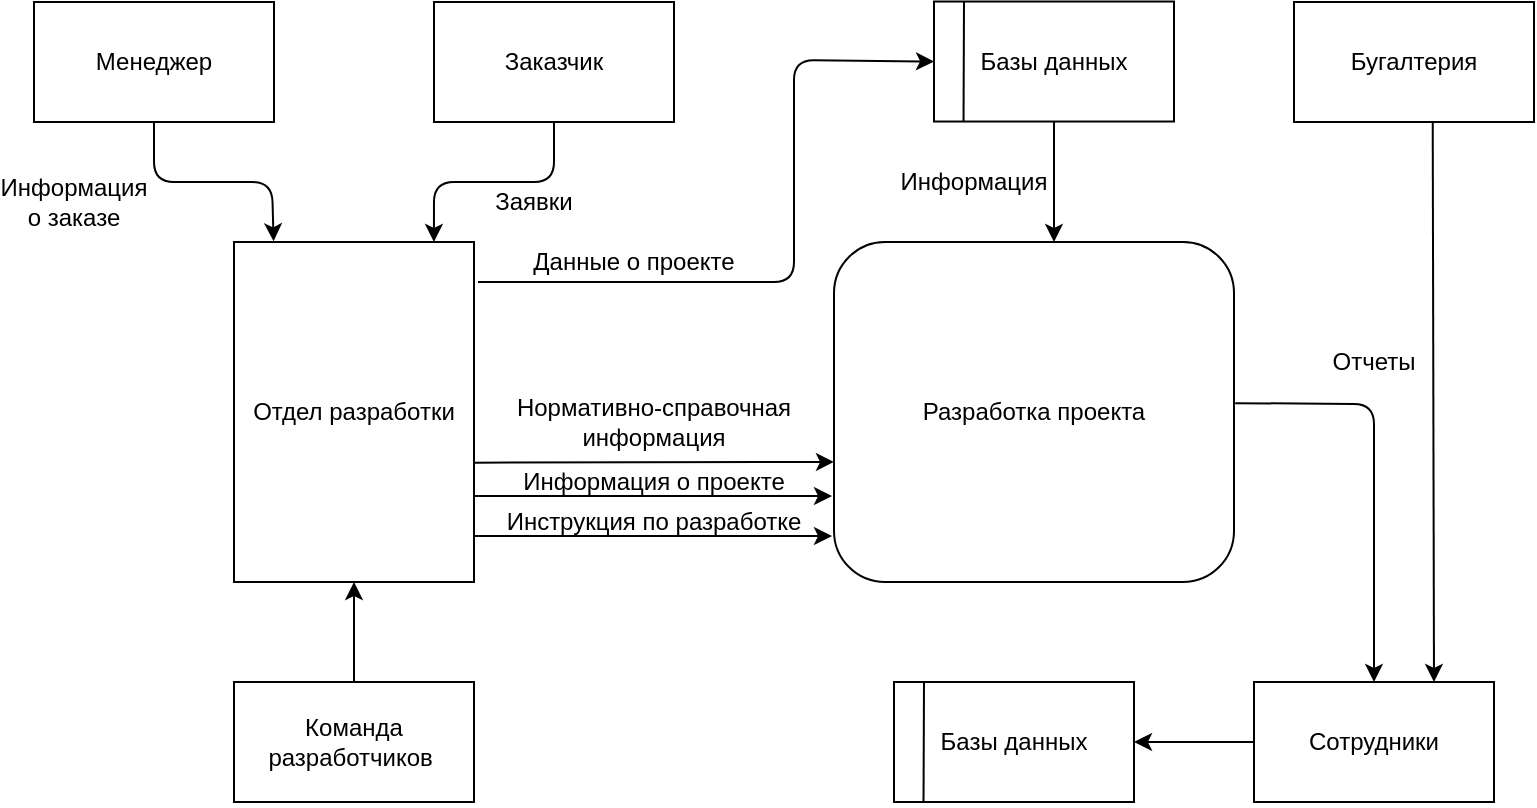 <mxfile version="14.4.9" type="github" pages="7">
  <diagram id="S5i9Xn7OJWJjP4EMvWHB" name="1">
    <mxGraphModel dx="924" dy="1973" grid="1" gridSize="10" guides="1" tooltips="1" connect="1" arrows="1" fold="1" page="1" pageScale="1" pageWidth="827" pageHeight="1169" math="0" shadow="0">
      <root>
        <mxCell id="cwJKVjPpFcPUDpkVmCZE-0" />
        <mxCell id="cwJKVjPpFcPUDpkVmCZE-1" parent="cwJKVjPpFcPUDpkVmCZE-0" />
        <mxCell id="cwJKVjPpFcPUDpkVmCZE-2" value="Менеджер" style="rounded=0;whiteSpace=wrap;html=1;" parent="cwJKVjPpFcPUDpkVmCZE-1" vertex="1">
          <mxGeometry x="40" y="-1120" width="120" height="60" as="geometry" />
        </mxCell>
        <mxCell id="cwJKVjPpFcPUDpkVmCZE-3" value="Заказчик" style="rounded=0;whiteSpace=wrap;html=1;" parent="cwJKVjPpFcPUDpkVmCZE-1" vertex="1">
          <mxGeometry x="240" y="-1120" width="120" height="60" as="geometry" />
        </mxCell>
        <mxCell id="cwJKVjPpFcPUDpkVmCZE-4" value="Отдел разработки" style="rounded=0;whiteSpace=wrap;html=1;" parent="cwJKVjPpFcPUDpkVmCZE-1" vertex="1">
          <mxGeometry x="140" y="-1000" width="120" height="170" as="geometry" />
        </mxCell>
        <mxCell id="cwJKVjPpFcPUDpkVmCZE-5" value="" style="endArrow=classic;html=1;exitX=0.5;exitY=1;exitDx=0;exitDy=0;entryX=0.165;entryY=-0.002;entryDx=0;entryDy=0;entryPerimeter=0;" parent="cwJKVjPpFcPUDpkVmCZE-1" source="cwJKVjPpFcPUDpkVmCZE-2" target="cwJKVjPpFcPUDpkVmCZE-4" edge="1">
          <mxGeometry width="50" height="50" relative="1" as="geometry">
            <mxPoint x="110" y="-1000" as="sourcePoint" />
            <mxPoint x="159" y="-1000" as="targetPoint" />
            <Array as="points">
              <mxPoint x="100" y="-1030" />
              <mxPoint x="159" y="-1030" />
            </Array>
          </mxGeometry>
        </mxCell>
        <mxCell id="cwJKVjPpFcPUDpkVmCZE-6" value="" style="endArrow=classic;html=1;exitX=0.5;exitY=1;exitDx=0;exitDy=0;entryX=0.833;entryY=0;entryDx=0;entryDy=0;entryPerimeter=0;" parent="cwJKVjPpFcPUDpkVmCZE-1" source="cwJKVjPpFcPUDpkVmCZE-3" target="cwJKVjPpFcPUDpkVmCZE-4" edge="1">
          <mxGeometry width="50" height="50" relative="1" as="geometry">
            <mxPoint x="275" y="-990" as="sourcePoint" />
            <mxPoint x="240" y="-1030" as="targetPoint" />
            <Array as="points">
              <mxPoint x="300" y="-1030" />
              <mxPoint x="240" y="-1030" />
            </Array>
          </mxGeometry>
        </mxCell>
        <mxCell id="cwJKVjPpFcPUDpkVmCZE-7" value="&lt;span&gt;Команда разработчиков&amp;nbsp;&lt;/span&gt;" style="rounded=0;whiteSpace=wrap;html=1;" parent="cwJKVjPpFcPUDpkVmCZE-1" vertex="1">
          <mxGeometry x="140" y="-780" width="120" height="60" as="geometry" />
        </mxCell>
        <mxCell id="cwJKVjPpFcPUDpkVmCZE-8" value="" style="endArrow=classic;html=1;exitX=0.5;exitY=0;exitDx=0;exitDy=0;entryX=0.5;entryY=1;entryDx=0;entryDy=0;" parent="cwJKVjPpFcPUDpkVmCZE-1" source="cwJKVjPpFcPUDpkVmCZE-7" target="cwJKVjPpFcPUDpkVmCZE-4" edge="1">
          <mxGeometry width="50" height="50" relative="1" as="geometry">
            <mxPoint x="130" y="-820" as="sourcePoint" />
            <mxPoint x="180" y="-870" as="targetPoint" />
          </mxGeometry>
        </mxCell>
        <mxCell id="cwJKVjPpFcPUDpkVmCZE-12" value="Разработка проекта" style="rounded=1;whiteSpace=wrap;html=1;" parent="cwJKVjPpFcPUDpkVmCZE-1" vertex="1">
          <mxGeometry x="440" y="-1000" width="200" height="170" as="geometry" />
        </mxCell>
        <mxCell id="cwJKVjPpFcPUDpkVmCZE-13" value="Базы данных" style="rounded=0;whiteSpace=wrap;html=1;" parent="cwJKVjPpFcPUDpkVmCZE-1" vertex="1">
          <mxGeometry x="490" y="-1120.24" width="120" height="60" as="geometry" />
        </mxCell>
        <mxCell id="cwJKVjPpFcPUDpkVmCZE-14" value="" style="endArrow=none;html=1;entryX=0.123;entryY=1.004;entryDx=0;entryDy=0;entryPerimeter=0;" parent="cwJKVjPpFcPUDpkVmCZE-1" target="cwJKVjPpFcPUDpkVmCZE-13" edge="1">
          <mxGeometry width="50" height="50" relative="1" as="geometry">
            <mxPoint x="505.0" y="-1120.24" as="sourcePoint" />
            <mxPoint x="505" y="-1068.24" as="targetPoint" />
          </mxGeometry>
        </mxCell>
        <mxCell id="cwJKVjPpFcPUDpkVmCZE-15" value="" style="endArrow=classic;html=1;entryX=0;entryY=0.5;entryDx=0;entryDy=0;" parent="cwJKVjPpFcPUDpkVmCZE-1" target="cwJKVjPpFcPUDpkVmCZE-13" edge="1">
          <mxGeometry width="50" height="50" relative="1" as="geometry">
            <mxPoint x="262" y="-980" as="sourcePoint" />
            <mxPoint x="450" y="-1100" as="targetPoint" />
            <Array as="points">
              <mxPoint x="420" y="-980" />
              <mxPoint x="420" y="-1091" />
            </Array>
          </mxGeometry>
        </mxCell>
        <mxCell id="cwJKVjPpFcPUDpkVmCZE-16" value="Заявки" style="text;html=1;strokeColor=none;fillColor=none;align=center;verticalAlign=middle;whiteSpace=wrap;rounded=0;" parent="cwJKVjPpFcPUDpkVmCZE-1" vertex="1">
          <mxGeometry x="270" y="-1030" width="40" height="20" as="geometry" />
        </mxCell>
        <mxCell id="cwJKVjPpFcPUDpkVmCZE-17" value="Информация о заказе" style="text;html=1;strokeColor=none;fillColor=none;align=center;verticalAlign=middle;whiteSpace=wrap;rounded=0;" parent="cwJKVjPpFcPUDpkVmCZE-1" vertex="1">
          <mxGeometry x="40" y="-1030" width="40" height="20" as="geometry" />
        </mxCell>
        <mxCell id="cwJKVjPpFcPUDpkVmCZE-18" value="" style="endArrow=classic;html=1;" parent="cwJKVjPpFcPUDpkVmCZE-1" edge="1">
          <mxGeometry width="50" height="50" relative="1" as="geometry">
            <mxPoint x="260" y="-853" as="sourcePoint" />
            <mxPoint x="439" y="-853" as="targetPoint" />
          </mxGeometry>
        </mxCell>
        <mxCell id="cwJKVjPpFcPUDpkVmCZE-19" value="Инструкция по разработке" style="text;html=1;strokeColor=none;fillColor=none;align=center;verticalAlign=middle;whiteSpace=wrap;rounded=0;" parent="cwJKVjPpFcPUDpkVmCZE-1" vertex="1">
          <mxGeometry x="270" y="-870" width="160" height="20" as="geometry" />
        </mxCell>
        <mxCell id="cwJKVjPpFcPUDpkVmCZE-20" value="" style="endArrow=classic;html=1;" parent="cwJKVjPpFcPUDpkVmCZE-1" edge="1">
          <mxGeometry width="50" height="50" relative="1" as="geometry">
            <mxPoint x="260" y="-873" as="sourcePoint" />
            <mxPoint x="439" y="-873" as="targetPoint" />
          </mxGeometry>
        </mxCell>
        <mxCell id="cwJKVjPpFcPUDpkVmCZE-21" value="Информация о проекте" style="text;html=1;strokeColor=none;fillColor=none;align=center;verticalAlign=middle;whiteSpace=wrap;rounded=0;" parent="cwJKVjPpFcPUDpkVmCZE-1" vertex="1">
          <mxGeometry x="270" y="-890" width="160" height="20" as="geometry" />
        </mxCell>
        <mxCell id="cwJKVjPpFcPUDpkVmCZE-22" value="Данные о проекте" style="text;html=1;strokeColor=none;fillColor=none;align=center;verticalAlign=middle;whiteSpace=wrap;rounded=0;" parent="cwJKVjPpFcPUDpkVmCZE-1" vertex="1">
          <mxGeometry x="280" y="-1000" width="120" height="20" as="geometry" />
        </mxCell>
        <mxCell id="cwJKVjPpFcPUDpkVmCZE-23" value="" style="endArrow=classic;html=1;entryX=0;entryY=0.647;entryDx=0;entryDy=0;entryPerimeter=0;exitX=1;exitY=0.649;exitDx=0;exitDy=0;exitPerimeter=0;" parent="cwJKVjPpFcPUDpkVmCZE-1" source="cwJKVjPpFcPUDpkVmCZE-4" target="cwJKVjPpFcPUDpkVmCZE-12" edge="1">
          <mxGeometry width="50" height="50" relative="1" as="geometry">
            <mxPoint x="262" y="-890" as="sourcePoint" />
            <mxPoint x="390" y="-940" as="targetPoint" />
          </mxGeometry>
        </mxCell>
        <mxCell id="cwJKVjPpFcPUDpkVmCZE-24" value="Нормативно-справочная информация" style="text;html=1;strokeColor=none;fillColor=none;align=center;verticalAlign=middle;whiteSpace=wrap;rounded=0;" parent="cwJKVjPpFcPUDpkVmCZE-1" vertex="1">
          <mxGeometry x="245" y="-920" width="210" height="20" as="geometry" />
        </mxCell>
        <mxCell id="cwJKVjPpFcPUDpkVmCZE-25" value="" style="endArrow=classic;html=1;entryX=0.55;entryY=0;entryDx=0;entryDy=0;entryPerimeter=0;" parent="cwJKVjPpFcPUDpkVmCZE-1" target="cwJKVjPpFcPUDpkVmCZE-12" edge="1">
          <mxGeometry width="50" height="50" relative="1" as="geometry">
            <mxPoint x="550" y="-1060" as="sourcePoint" />
            <mxPoint x="490" y="-970" as="targetPoint" />
          </mxGeometry>
        </mxCell>
        <mxCell id="cwJKVjPpFcPUDpkVmCZE-26" value="Информация" style="text;html=1;strokeColor=none;fillColor=none;align=center;verticalAlign=middle;whiteSpace=wrap;rounded=0;" parent="cwJKVjPpFcPUDpkVmCZE-1" vertex="1">
          <mxGeometry x="490" y="-1040" width="40" height="20" as="geometry" />
        </mxCell>
        <mxCell id="cwJKVjPpFcPUDpkVmCZE-27" value="Бугалтерия" style="rounded=0;whiteSpace=wrap;html=1;" parent="cwJKVjPpFcPUDpkVmCZE-1" vertex="1">
          <mxGeometry x="670" y="-1120" width="120" height="60" as="geometry" />
        </mxCell>
        <mxCell id="cwJKVjPpFcPUDpkVmCZE-28" value="&lt;span&gt;Сотрудники&lt;/span&gt;" style="rounded=0;whiteSpace=wrap;html=1;" parent="cwJKVjPpFcPUDpkVmCZE-1" vertex="1">
          <mxGeometry x="650" y="-780" width="120" height="60" as="geometry" />
        </mxCell>
        <mxCell id="cwJKVjPpFcPUDpkVmCZE-29" value="" style="endArrow=classic;html=1;exitX=0.578;exitY=0.997;exitDx=0;exitDy=0;exitPerimeter=0;entryX=0.75;entryY=0;entryDx=0;entryDy=0;" parent="cwJKVjPpFcPUDpkVmCZE-1" source="cwJKVjPpFcPUDpkVmCZE-27" target="cwJKVjPpFcPUDpkVmCZE-28" edge="1">
          <mxGeometry width="50" height="50" relative="1" as="geometry">
            <mxPoint x="640" y="-870" as="sourcePoint" />
            <mxPoint x="746" y="-790" as="targetPoint" />
          </mxGeometry>
        </mxCell>
        <mxCell id="cwJKVjPpFcPUDpkVmCZE-31" value="" style="endArrow=classic;html=1;exitX=1.003;exitY=0.474;exitDx=0;exitDy=0;exitPerimeter=0;entryX=0.5;entryY=0;entryDx=0;entryDy=0;" parent="cwJKVjPpFcPUDpkVmCZE-1" source="cwJKVjPpFcPUDpkVmCZE-12" target="cwJKVjPpFcPUDpkVmCZE-28" edge="1">
          <mxGeometry width="50" height="50" relative="1" as="geometry">
            <mxPoint x="640" y="-880" as="sourcePoint" />
            <mxPoint x="710" y="-850" as="targetPoint" />
            <Array as="points">
              <mxPoint x="710" y="-919" />
            </Array>
          </mxGeometry>
        </mxCell>
        <mxCell id="cwJKVjPpFcPUDpkVmCZE-32" value="Отчеты" style="text;html=1;strokeColor=none;fillColor=none;align=center;verticalAlign=middle;whiteSpace=wrap;rounded=0;" parent="cwJKVjPpFcPUDpkVmCZE-1" vertex="1">
          <mxGeometry x="690" y="-950" width="40" height="20" as="geometry" />
        </mxCell>
        <mxCell id="cwJKVjPpFcPUDpkVmCZE-33" value="Базы данных" style="rounded=0;whiteSpace=wrap;html=1;" parent="cwJKVjPpFcPUDpkVmCZE-1" vertex="1">
          <mxGeometry x="470" y="-780" width="120" height="60" as="geometry" />
        </mxCell>
        <mxCell id="cwJKVjPpFcPUDpkVmCZE-34" value="" style="endArrow=none;html=1;entryX=0.123;entryY=1.004;entryDx=0;entryDy=0;entryPerimeter=0;" parent="cwJKVjPpFcPUDpkVmCZE-1" target="cwJKVjPpFcPUDpkVmCZE-33" edge="1">
          <mxGeometry width="50" height="50" relative="1" as="geometry">
            <mxPoint x="485" y="-780.24" as="sourcePoint" />
            <mxPoint x="485" y="-728.24" as="targetPoint" />
          </mxGeometry>
        </mxCell>
        <mxCell id="cwJKVjPpFcPUDpkVmCZE-39" value="" style="endArrow=classic;html=1;exitX=0;exitY=0.5;exitDx=0;exitDy=0;entryX=1;entryY=0.5;entryDx=0;entryDy=0;" parent="cwJKVjPpFcPUDpkVmCZE-1" source="cwJKVjPpFcPUDpkVmCZE-28" target="cwJKVjPpFcPUDpkVmCZE-33" edge="1">
          <mxGeometry width="50" height="50" relative="1" as="geometry">
            <mxPoint x="610" y="-760" as="sourcePoint" />
            <mxPoint x="660" y="-810" as="targetPoint" />
          </mxGeometry>
        </mxCell>
      </root>
    </mxGraphModel>
  </diagram>
  <diagram id="sUSTahQ1i5JKdmEarfFG" name="2">
    <mxGraphModel dx="924" dy="1973" grid="1" gridSize="10" guides="1" tooltips="1" connect="1" arrows="1" fold="1" page="1" pageScale="1" pageWidth="827" pageHeight="1169" math="0" shadow="0">
      <root>
        <mxCell id="BJkWCkRtGBjjStXqTlUe-0" />
        <mxCell id="BJkWCkRtGBjjStXqTlUe-1" parent="BJkWCkRtGBjjStXqTlUe-0" />
        <mxCell id="xGVJO1blkGbUfJeDOZjq-0" value="Отдел разработки" style="rounded=0;whiteSpace=wrap;html=1;" parent="BJkWCkRtGBjjStXqTlUe-1" vertex="1">
          <mxGeometry x="120" y="-1160" width="120" height="170" as="geometry" />
        </mxCell>
        <mxCell id="xGVJO1blkGbUfJeDOZjq-1" value="Прием заказов" style="rounded=1;whiteSpace=wrap;html=1;" parent="BJkWCkRtGBjjStXqTlUe-1" vertex="1">
          <mxGeometry x="120" y="-890" width="120" height="60" as="geometry" />
        </mxCell>
        <mxCell id="xGVJO1blkGbUfJeDOZjq-2" value="" style="endArrow=classic;html=1;entryX=0.167;entryY=0;entryDx=0;entryDy=0;entryPerimeter=0;" parent="BJkWCkRtGBjjStXqTlUe-1" target="xGVJO1blkGbUfJeDOZjq-1" edge="1">
          <mxGeometry width="50" height="50" relative="1" as="geometry">
            <mxPoint x="140" y="-990" as="sourcePoint" />
            <mxPoint x="140" y="-920" as="targetPoint" />
            <Array as="points">
              <mxPoint x="140" y="-960" />
              <mxPoint x="110" y="-960" />
              <mxPoint x="110" y="-920" />
              <mxPoint x="140" y="-920" />
            </Array>
          </mxGeometry>
        </mxCell>
        <mxCell id="xGVJO1blkGbUfJeDOZjq-3" value="" style="endArrow=classic;html=1;entryX=0.833;entryY=0;entryDx=0;entryDy=0;entryPerimeter=0;" parent="BJkWCkRtGBjjStXqTlUe-1" target="xGVJO1blkGbUfJeDOZjq-1" edge="1">
          <mxGeometry width="50" height="50" relative="1" as="geometry">
            <mxPoint x="220" y="-990" as="sourcePoint" />
            <mxPoint x="220" y="-920" as="targetPoint" />
            <Array as="points">
              <mxPoint x="220" y="-960" />
              <mxPoint x="250" y="-960" />
              <mxPoint x="250" y="-920" />
              <mxPoint x="220" y="-920" />
            </Array>
          </mxGeometry>
        </mxCell>
        <mxCell id="VBN7Zju0qDrD4e08_cNu-0" value="Базы данных" style="rounded=0;whiteSpace=wrap;html=1;" parent="BJkWCkRtGBjjStXqTlUe-1" vertex="1">
          <mxGeometry x="120" y="-799.76" width="120" height="60" as="geometry" />
        </mxCell>
        <mxCell id="VBN7Zju0qDrD4e08_cNu-1" value="" style="endArrow=none;html=1;entryX=0.123;entryY=1.004;entryDx=0;entryDy=0;entryPerimeter=0;" parent="BJkWCkRtGBjjStXqTlUe-1" target="VBN7Zju0qDrD4e08_cNu-0" edge="1">
          <mxGeometry width="50" height="50" relative="1" as="geometry">
            <mxPoint x="135" y="-800.0" as="sourcePoint" />
            <mxPoint x="135" y="-748" as="targetPoint" />
          </mxGeometry>
        </mxCell>
        <mxCell id="VBN7Zju0qDrD4e08_cNu-2" value="" style="endArrow=classic;startArrow=classic;html=1;entryX=0.5;entryY=1;entryDx=0;entryDy=0;" parent="BJkWCkRtGBjjStXqTlUe-1" target="xGVJO1blkGbUfJeDOZjq-1" edge="1">
          <mxGeometry width="50" height="50" relative="1" as="geometry">
            <mxPoint x="180" y="-800" as="sourcePoint" />
            <mxPoint x="320" y="-910" as="targetPoint" />
          </mxGeometry>
        </mxCell>
        <mxCell id="VBN7Zju0qDrD4e08_cNu-3" value="&lt;span&gt;Разработка проекта&lt;/span&gt;" style="rounded=1;whiteSpace=wrap;html=1;" parent="BJkWCkRtGBjjStXqTlUe-1" vertex="1">
          <mxGeometry x="354" y="-890" width="120" height="60" as="geometry" />
        </mxCell>
        <mxCell id="zoTlkiF9vnqw5AXpoApz-0" value="" style="endArrow=classic;html=1;exitX=1;exitY=0.5;exitDx=0;exitDy=0;entryX=0;entryY=0.5;entryDx=0;entryDy=0;" parent="BJkWCkRtGBjjStXqTlUe-1" source="xGVJO1blkGbUfJeDOZjq-1" target="VBN7Zju0qDrD4e08_cNu-3" edge="1">
          <mxGeometry width="50" height="50" relative="1" as="geometry">
            <mxPoint x="200" y="-910" as="sourcePoint" />
            <mxPoint x="250" y="-960" as="targetPoint" />
          </mxGeometry>
        </mxCell>
      </root>
    </mxGraphModel>
  </diagram>
  <diagram id="B7eU9VRHEvGK0ZL6JE7L" name="3">
    <mxGraphModel dx="924" dy="804" grid="1" gridSize="10" guides="1" tooltips="1" connect="1" arrows="1" fold="1" page="1" pageScale="1" pageWidth="2336" pageHeight="1654" math="0" shadow="0">
      <root>
        <mxCell id="0" />
        <mxCell id="1" parent="0" />
        <mxCell id="aS04dQb5KhRGp1Opm32N-1" value="&lt;font face=&quot;Times New Roman&quot; style=&quot;font-size: 14px&quot;&gt;Заявки на заказ&lt;/font&gt;" style="rounded=0;whiteSpace=wrap;html=1;" parent="1" vertex="1">
          <mxGeometry x="90" y="260" width="120" height="60" as="geometry" />
        </mxCell>
        <mxCell id="aS04dQb5KhRGp1Opm32N-2" value="Внесение клиентов в базу" style="rounded=1;whiteSpace=wrap;html=1;" parent="1" vertex="1">
          <mxGeometry x="330" y="320" width="150" height="60" as="geometry" />
        </mxCell>
        <mxCell id="aS04dQb5KhRGp1Opm32N-4" value="Список клиентов" style="rounded=0;whiteSpace=wrap;html=1;" parent="1" vertex="1">
          <mxGeometry x="280" y="160" width="220" height="30" as="geometry" />
        </mxCell>
        <mxCell id="aS04dQb5KhRGp1Opm32N-5" value="" style="endArrow=none;html=1;exitX=0.046;exitY=0.975;exitDx=0;exitDy=0;exitPerimeter=0;" parent="1" source="aS04dQb5KhRGp1Opm32N-4" edge="1">
          <mxGeometry width="50" height="50" relative="1" as="geometry">
            <mxPoint x="290" y="180" as="sourcePoint" />
            <mxPoint x="290" y="160" as="targetPoint" />
          </mxGeometry>
        </mxCell>
        <mxCell id="aS04dQb5KhRGp1Opm32N-6" value="" style="endArrow=classic;html=1;exitX=0.5;exitY=1;exitDx=0;exitDy=0;" parent="1" source="aS04dQb5KhRGp1Opm32N-1" target="aS04dQb5KhRGp1Opm32N-2" edge="1">
          <mxGeometry width="50" height="50" relative="1" as="geometry">
            <mxPoint x="150" y="390" as="sourcePoint" />
            <mxPoint x="150" y="350" as="targetPoint" />
            <Array as="points">
              <mxPoint x="150" y="350" />
            </Array>
          </mxGeometry>
        </mxCell>
        <mxCell id="aS04dQb5KhRGp1Opm32N-7" value="" style="endArrow=classic;html=1;entryX=0.5;entryY=1;entryDx=0;entryDy=0;exitX=0.396;exitY=-0.005;exitDx=0;exitDy=0;exitPerimeter=0;" parent="1" source="aS04dQb5KhRGp1Opm32N-2" target="aS04dQb5KhRGp1Opm32N-4" edge="1">
          <mxGeometry width="50" height="50" relative="1" as="geometry">
            <mxPoint x="380" y="320" as="sourcePoint" />
            <mxPoint x="430" y="270" as="targetPoint" />
          </mxGeometry>
        </mxCell>
        <mxCell id="aS04dQb5KhRGp1Opm32N-8" value="" style="endArrow=classic;html=1;entryX=0.464;entryY=0.005;entryDx=0;entryDy=0;entryPerimeter=0;exitX=0.545;exitY=1.005;exitDx=0;exitDy=0;exitPerimeter=0;" parent="1" source="aS04dQb5KhRGp1Opm32N-4" target="aS04dQb5KhRGp1Opm32N-2" edge="1">
          <mxGeometry width="50" height="50" relative="1" as="geometry">
            <mxPoint x="405" y="210" as="sourcePoint" />
            <mxPoint x="490" y="240" as="targetPoint" />
          </mxGeometry>
        </mxCell>
        <mxCell id="aS04dQb5KhRGp1Opm32N-9" value="Внесение заказов" style="rounded=1;whiteSpace=wrap;html=1;" parent="1" vertex="1">
          <mxGeometry x="560" y="430" width="150" height="60" as="geometry" />
        </mxCell>
        <mxCell id="aS04dQb5KhRGp1Opm32N-10" value="" style="endArrow=classic;html=1;entryX=0;entryY=0.5;entryDx=0;entryDy=0;" parent="1" target="aS04dQb5KhRGp1Opm32N-9" edge="1">
          <mxGeometry width="50" height="50" relative="1" as="geometry">
            <mxPoint x="150" y="340" as="sourcePoint" />
            <mxPoint x="530" y="460" as="targetPoint" />
            <Array as="points">
              <mxPoint x="150" y="460" />
            </Array>
          </mxGeometry>
        </mxCell>
        <mxCell id="aS04dQb5KhRGp1Opm32N-11" value="Список продуктов" style="rounded=0;whiteSpace=wrap;html=1;" parent="1" vertex="1">
          <mxGeometry x="640" y="160" width="220" height="30" as="geometry" />
        </mxCell>
        <mxCell id="aS04dQb5KhRGp1Opm32N-12" value="" style="endArrow=none;html=1;exitX=0.046;exitY=0.996;exitDx=0;exitDy=0;exitPerimeter=0;entryX=0.045;entryY=0;entryDx=0;entryDy=0;entryPerimeter=0;" parent="1" source="aS04dQb5KhRGp1Opm32N-11" target="aS04dQb5KhRGp1Opm32N-11" edge="1">
          <mxGeometry width="50" height="50" relative="1" as="geometry">
            <mxPoint x="750" y="180" as="sourcePoint" />
            <mxPoint x="650" y="170" as="targetPoint" />
            <Array as="points">
              <mxPoint x="650" y="189" />
            </Array>
          </mxGeometry>
        </mxCell>
        <mxCell id="aS04dQb5KhRGp1Opm32N-13" value="" style="endArrow=classic;html=1;exitX=0.636;exitY=1.004;exitDx=0;exitDy=0;exitPerimeter=0;entryX=0.403;entryY=0;entryDx=0;entryDy=0;entryPerimeter=0;" parent="1" source="aS04dQb5KhRGp1Opm32N-4" target="aS04dQb5KhRGp1Opm32N-9" edge="1">
          <mxGeometry width="50" height="50" relative="1" as="geometry">
            <mxPoint x="590" y="320" as="sourcePoint" />
            <mxPoint x="630" y="240" as="targetPoint" />
            <Array as="points">
              <mxPoint x="421" y="240" />
              <mxPoint x="620" y="240" />
            </Array>
          </mxGeometry>
        </mxCell>
        <mxCell id="aS04dQb5KhRGp1Opm32N-14" value="" style="endArrow=classic;html=1;exitX=0.5;exitY=1;exitDx=0;exitDy=0;entryX=0.529;entryY=-0.009;entryDx=0;entryDy=0;entryPerimeter=0;" parent="1" source="aS04dQb5KhRGp1Opm32N-11" target="aS04dQb5KhRGp1Opm32N-9" edge="1">
          <mxGeometry width="50" height="50" relative="1" as="geometry">
            <mxPoint x="710" y="310" as="sourcePoint" />
            <mxPoint x="640" y="240" as="targetPoint" />
            <Array as="points">
              <mxPoint x="750" y="240" />
              <mxPoint x="639" y="240" />
            </Array>
          </mxGeometry>
        </mxCell>
        <mxCell id="aS04dQb5KhRGp1Opm32N-15" value="Список заказов" style="rounded=0;whiteSpace=wrap;html=1;" parent="1" vertex="1">
          <mxGeometry x="940" y="160" width="220" height="30" as="geometry" />
        </mxCell>
        <mxCell id="aS04dQb5KhRGp1Opm32N-16" value="" style="endArrow=none;html=1;exitX=0.046;exitY=0.996;exitDx=0;exitDy=0;exitPerimeter=0;entryX=0.045;entryY=0;entryDx=0;entryDy=0;entryPerimeter=0;" parent="1" source="aS04dQb5KhRGp1Opm32N-15" target="aS04dQb5KhRGp1Opm32N-15" edge="1">
          <mxGeometry width="50" height="50" relative="1" as="geometry">
            <mxPoint x="1050" y="180" as="sourcePoint" />
            <mxPoint x="950" y="170" as="targetPoint" />
            <Array as="points">
              <mxPoint x="950" y="189" />
            </Array>
          </mxGeometry>
        </mxCell>
        <mxCell id="aS04dQb5KhRGp1Opm32N-17" value="" style="endArrow=classic;html=1;entryX=0.273;entryY=1;entryDx=0;entryDy=0;entryPerimeter=0;" parent="1" target="aS04dQb5KhRGp1Opm32N-15" edge="1">
          <mxGeometry width="50" height="50" relative="1" as="geometry">
            <mxPoint x="710" y="450" as="sourcePoint" />
            <mxPoint x="1000" y="450" as="targetPoint" />
            <Array as="points">
              <mxPoint x="1000" y="450" />
            </Array>
          </mxGeometry>
        </mxCell>
        <mxCell id="aS04dQb5KhRGp1Opm32N-19" value="" style="endArrow=classic;html=1;exitX=0.816;exitY=1.003;exitDx=0;exitDy=0;exitPerimeter=0;entryX=1;entryY=0.667;entryDx=0;entryDy=0;entryPerimeter=0;" parent="1" source="aS04dQb5KhRGp1Opm32N-15" target="aS04dQb5KhRGp1Opm32N-9" edge="1">
          <mxGeometry width="50" height="50" relative="1" as="geometry">
            <mxPoint x="930" y="270" as="sourcePoint" />
            <mxPoint x="1121" y="470" as="targetPoint" />
            <Array as="points">
              <mxPoint x="1120" y="470" />
            </Array>
          </mxGeometry>
        </mxCell>
      </root>
    </mxGraphModel>
  </diagram>
  <diagram id="Z6w1363CArE7e5UZiP9N" name="4">
    <mxGraphModel dx="924" dy="804" grid="1" gridSize="10" guides="1" tooltips="1" connect="1" arrows="1" fold="1" page="1" pageScale="1" pageWidth="2336" pageHeight="1654" math="0" shadow="0">
      <root>
        <mxCell id="Z26agsQGSLVa3gF9ltQH-0" />
        <mxCell id="Z26agsQGSLVa3gF9ltQH-1" parent="Z26agsQGSLVa3gF9ltQH-0" />
        <mxCell id="LSzCp1aqYpJce3stDREA-0" value="&lt;font face=&quot;Times New Roman&quot; style=&quot;font-size: 14px&quot;&gt;Заказчик&lt;/font&gt;" style="rounded=0;whiteSpace=wrap;html=1;" parent="Z26agsQGSLVa3gF9ltQH-1" vertex="1">
          <mxGeometry x="120" y="80" width="120" height="60" as="geometry" />
        </mxCell>
        <mxCell id="LSzCp1aqYpJce3stDREA-1" value="Контролировать заказ" style="rounded=1;whiteSpace=wrap;html=1;" parent="Z26agsQGSLVa3gF9ltQH-1" vertex="1">
          <mxGeometry x="110" y="210" width="140" height="60" as="geometry" />
        </mxCell>
        <mxCell id="LSzCp1aqYpJce3stDREA-2" value="Аннулированные заказы" style="shape=process;whiteSpace=wrap;html=1;backgroundOutline=1;" parent="Z26agsQGSLVa3gF9ltQH-1" vertex="1">
          <mxGeometry x="290" y="170" width="190" height="20" as="geometry" />
        </mxCell>
        <mxCell id="LSzCp1aqYpJce3stDREA-3" value="Номенклатура" style="shape=process;whiteSpace=wrap;html=1;backgroundOutline=1;" parent="Z26agsQGSLVa3gF9ltQH-1" vertex="1">
          <mxGeometry x="118.75" y="330" width="122.5" height="20" as="geometry" />
        </mxCell>
        <mxCell id="KQ8URGsep6MFHaYwnbGe-0" value="Очередь заказов" style="shape=process;whiteSpace=wrap;html=1;backgroundOutline=1;" parent="Z26agsQGSLVa3gF9ltQH-1" vertex="1">
          <mxGeometry x="320" y="230" width="150" height="20" as="geometry" />
        </mxCell>
        <mxCell id="KQ8URGsep6MFHaYwnbGe-1" value="Документировать заказ" style="rounded=1;whiteSpace=wrap;html=1;" parent="Z26agsQGSLVa3gF9ltQH-1" vertex="1">
          <mxGeometry x="490" y="260" width="140" height="60" as="geometry" />
        </mxCell>
        <mxCell id="KQ8URGsep6MFHaYwnbGe-3" value="" style="endArrow=classic;html=1;entryX=0.354;entryY=0;entryDx=0;entryDy=0;entryPerimeter=0;exitX=0.333;exitY=1.005;exitDx=0;exitDy=0;exitPerimeter=0;" parent="Z26agsQGSLVa3gF9ltQH-1" source="LSzCp1aqYpJce3stDREA-0" target="LSzCp1aqYpJce3stDREA-1" edge="1">
          <mxGeometry width="50" height="50" relative="1" as="geometry">
            <mxPoint x="150" y="180" as="sourcePoint" />
            <mxPoint x="200" y="130" as="targetPoint" />
          </mxGeometry>
        </mxCell>
        <mxCell id="KQ8URGsep6MFHaYwnbGe-4" value="" style="endArrow=classic;html=1;exitX=0.642;exitY=-0.003;exitDx=0;exitDy=0;exitPerimeter=0;entryX=0.666;entryY=1;entryDx=0;entryDy=0;entryPerimeter=0;" parent="Z26agsQGSLVa3gF9ltQH-1" source="LSzCp1aqYpJce3stDREA-1" target="LSzCp1aqYpJce3stDREA-0" edge="1">
          <mxGeometry width="50" height="50" relative="1" as="geometry">
            <mxPoint x="170" y="190" as="sourcePoint" />
            <mxPoint x="220" y="140" as="targetPoint" />
          </mxGeometry>
        </mxCell>
        <mxCell id="KQ8URGsep6MFHaYwnbGe-5" value="" style="endArrow=classic;html=1;" parent="Z26agsQGSLVa3gF9ltQH-1" edge="1">
          <mxGeometry width="50" height="50" relative="1" as="geometry">
            <mxPoint x="180" y="330" as="sourcePoint" />
            <mxPoint x="180" y="270" as="targetPoint" />
          </mxGeometry>
        </mxCell>
        <mxCell id="KQ8URGsep6MFHaYwnbGe-7" value="" style="endArrow=classic;html=1;entryX=0;entryY=0.5;entryDx=0;entryDy=0;" parent="Z26agsQGSLVa3gF9ltQH-1" target="LSzCp1aqYpJce3stDREA-2" edge="1">
          <mxGeometry width="50" height="50" relative="1" as="geometry">
            <mxPoint x="200" y="180" as="sourcePoint" />
            <mxPoint x="270" y="180" as="targetPoint" />
          </mxGeometry>
        </mxCell>
        <mxCell id="KQ8URGsep6MFHaYwnbGe-9" value="" style="endArrow=classic;html=1;exitX=1;exitY=0.5;exitDx=0;exitDy=0;entryX=0;entryY=0.5;entryDx=0;entryDy=0;" parent="Z26agsQGSLVa3gF9ltQH-1" source="LSzCp1aqYpJce3stDREA-1" target="KQ8URGsep6MFHaYwnbGe-0" edge="1">
          <mxGeometry width="50" height="50" relative="1" as="geometry">
            <mxPoint x="380" y="280" as="sourcePoint" />
            <mxPoint x="430" y="230" as="targetPoint" />
          </mxGeometry>
        </mxCell>
        <mxCell id="KQ8URGsep6MFHaYwnbGe-11" value="" style="endArrow=classic;html=1;entryX=0;entryY=0.5;entryDx=0;entryDy=0;" parent="Z26agsQGSLVa3gF9ltQH-1" target="KQ8URGsep6MFHaYwnbGe-1" edge="1">
          <mxGeometry width="50" height="50" relative="1" as="geometry">
            <mxPoint x="280" y="240" as="sourcePoint" />
            <mxPoint x="280" y="290" as="targetPoint" />
            <Array as="points">
              <mxPoint x="280" y="290" />
            </Array>
          </mxGeometry>
        </mxCell>
        <mxCell id="RqH1BSmB5SS1dcG9Yvg8-0" value="Реализовать заказ" style="rounded=1;whiteSpace=wrap;html=1;" parent="Z26agsQGSLVa3gF9ltQH-1" vertex="1">
          <mxGeometry x="570" y="80" width="140" height="60" as="geometry" />
        </mxCell>
        <mxCell id="RqH1BSmB5SS1dcG9Yvg8-1" value="" style="endArrow=classic;html=1;entryX=0.36;entryY=1.013;entryDx=0;entryDy=0;entryPerimeter=0;" parent="Z26agsQGSLVa3gF9ltQH-1" target="RqH1BSmB5SS1dcG9Yvg8-0" edge="1">
          <mxGeometry width="50" height="50" relative="1" as="geometry">
            <mxPoint x="400" y="230" as="sourcePoint" />
            <mxPoint x="540" y="210" as="targetPoint" />
            <Array as="points">
              <mxPoint x="400" y="210" />
              <mxPoint x="620" y="210" />
            </Array>
          </mxGeometry>
        </mxCell>
        <mxCell id="RqH1BSmB5SS1dcG9Yvg8-3" value="" style="endArrow=classic;html=1;entryX=0;entryY=0.167;entryDx=0;entryDy=0;entryPerimeter=0;exitX=0.999;exitY=0.166;exitDx=0;exitDy=0;exitPerimeter=0;" parent="Z26agsQGSLVa3gF9ltQH-1" source="LSzCp1aqYpJce3stDREA-0" target="RqH1BSmB5SS1dcG9Yvg8-0" edge="1">
          <mxGeometry width="50" height="50" relative="1" as="geometry">
            <mxPoint x="241.25" y="90" as="sourcePoint" />
            <mxPoint x="291.25" y="40" as="targetPoint" />
          </mxGeometry>
        </mxCell>
        <mxCell id="RqH1BSmB5SS1dcG9Yvg8-4" value="Платеж" style="text;html=1;strokeColor=none;fillColor=none;align=center;verticalAlign=middle;whiteSpace=wrap;rounded=0;" parent="Z26agsQGSLVa3gF9ltQH-1" vertex="1">
          <mxGeometry x="250" y="70" width="40" height="20" as="geometry" />
        </mxCell>
        <mxCell id="RqH1BSmB5SS1dcG9Yvg8-5" value="Заказ" style="text;html=1;strokeColor=none;fillColor=none;align=center;verticalAlign=middle;whiteSpace=wrap;rounded=0;" parent="Z26agsQGSLVa3gF9ltQH-1" vertex="1">
          <mxGeometry x="110" y="150" width="40" height="20" as="geometry" />
        </mxCell>
        <mxCell id="RqH1BSmB5SS1dcG9Yvg8-6" value="Аннулированные заказы" style="text;html=1;strokeColor=none;fillColor=none;align=center;verticalAlign=middle;whiteSpace=wrap;rounded=0;" parent="Z26agsQGSLVa3gF9ltQH-1" vertex="1">
          <mxGeometry x="230" y="150" width="40" height="20" as="geometry" />
        </mxCell>
        <mxCell id="RqH1BSmB5SS1dcG9Yvg8-7" value="Обеспеченный заказ" style="text;html=1;strokeColor=none;fillColor=none;align=center;verticalAlign=middle;whiteSpace=wrap;rounded=0;" parent="Z26agsQGSLVa3gF9ltQH-1" vertex="1">
          <mxGeometry x="550" y="150" width="40" height="20" as="geometry" />
        </mxCell>
        <mxCell id="RqH1BSmB5SS1dcG9Yvg8-9" value="Команда разработчиков" style="rounded=0;whiteSpace=wrap;html=1;" parent="Z26agsQGSLVa3gF9ltQH-1" vertex="1">
          <mxGeometry x="800" y="260" width="120" height="60" as="geometry" />
        </mxCell>
        <mxCell id="RqH1BSmB5SS1dcG9Yvg8-10" value="" style="endArrow=classic;html=1;entryX=0.007;entryY=0.337;entryDx=0;entryDy=0;entryPerimeter=0;" parent="Z26agsQGSLVa3gF9ltQH-1" target="RqH1BSmB5SS1dcG9Yvg8-9" edge="1">
          <mxGeometry width="50" height="50" relative="1" as="geometry">
            <mxPoint x="630" y="280" as="sourcePoint" />
            <mxPoint x="680" y="230" as="targetPoint" />
          </mxGeometry>
        </mxCell>
        <mxCell id="RqH1BSmB5SS1dcG9Yvg8-11" value="Информация о заказе&amp;nbsp;" style="text;html=1;strokeColor=none;fillColor=none;align=center;verticalAlign=middle;whiteSpace=wrap;rounded=0;" parent="Z26agsQGSLVa3gF9ltQH-1" vertex="1">
          <mxGeometry x="650" y="250" width="120" height="20" as="geometry" />
        </mxCell>
      </root>
    </mxGraphModel>
  </diagram>
  <diagram id="hbiXKZ13MLhlzzuWPiJ8" name="Page-5">
    <mxGraphModel dx="770" dy="670" grid="1" gridSize="10" guides="1" tooltips="1" connect="1" arrows="1" fold="1" page="1" pageScale="1" pageWidth="827" pageHeight="1169" math="0" shadow="0">
      <root>
        <mxCell id="-B4V2hE4bfghs7o4aXw2-0" />
        <mxCell id="-B4V2hE4bfghs7o4aXw2-1" parent="-B4V2hE4bfghs7o4aXw2-0" />
        <mxCell id="vzenuzQRLJHlimOWjfF6-9" style="edgeStyle=orthogonalEdgeStyle;rounded=0;orthogonalLoop=1;jettySize=auto;html=1;entryX=0.5;entryY=0;entryDx=0;entryDy=0;" edge="1" parent="-B4V2hE4bfghs7o4aXw2-1" source="-B4V2hE4bfghs7o4aXw2-3" target="-B4V2hE4bfghs7o4aXw2-7">
          <mxGeometry relative="1" as="geometry" />
        </mxCell>
        <mxCell id="-B4V2hE4bfghs7o4aXw2-3" value="Отдел разработки&amp;nbsp;" style="rounded=0;whiteSpace=wrap;html=1;" vertex="1" parent="-B4V2hE4bfghs7o4aXw2-1">
          <mxGeometry x="64.5" y="50" width="149" height="140" as="geometry" />
        </mxCell>
        <mxCell id="-B4V2hE4bfghs7o4aXw2-6" value="Сотрудники" style="rounded=0;whiteSpace=wrap;html=1;" vertex="1" parent="-B4V2hE4bfghs7o4aXw2-1">
          <mxGeometry x="299" y="60" width="110" height="140" as="geometry" />
        </mxCell>
        <mxCell id="-B4V2hE4bfghs7o4aXw2-7" value="&lt;span&gt;Прием данных&lt;/span&gt;" style="rounded=1;whiteSpace=wrap;html=1;" vertex="1" parent="-B4V2hE4bfghs7o4aXw2-1">
          <mxGeometry x="79" y="260" width="120" height="60" as="geometry" />
        </mxCell>
        <mxCell id="vzenuzQRLJHlimOWjfF6-3" style="edgeStyle=orthogonalEdgeStyle;rounded=0;orthogonalLoop=1;jettySize=auto;html=1;entryX=0.5;entryY=0;entryDx=0;entryDy=0;" edge="1" parent="-B4V2hE4bfghs7o4aXw2-1" source="-B4V2hE4bfghs7o4aXw2-8" target="vzenuzQRLJHlimOWjfF6-0">
          <mxGeometry relative="1" as="geometry" />
        </mxCell>
        <mxCell id="-B4V2hE4bfghs7o4aXw2-8" value="&lt;span&gt;Обработка данных&lt;/span&gt;" style="rounded=1;whiteSpace=wrap;html=1;" vertex="1" parent="-B4V2hE4bfghs7o4aXw2-1">
          <mxGeometry x="294" y="310" width="120" height="60" as="geometry" />
        </mxCell>
        <mxCell id="-B4V2hE4bfghs7o4aXw2-10" value="" style="endArrow=classic;html=1;exitX=1;exitY=0.5;exitDx=0;exitDy=0;entryX=0;entryY=0.5;entryDx=0;entryDy=0;" edge="1" parent="-B4V2hE4bfghs7o4aXw2-1" source="-B4V2hE4bfghs7o4aXw2-7" target="-B4V2hE4bfghs7o4aXw2-8">
          <mxGeometry width="50" height="50" relative="1" as="geometry">
            <mxPoint x="239" y="360" as="sourcePoint" />
            <mxPoint x="259" y="350" as="targetPoint" />
            <Array as="points">
              <mxPoint x="259" y="290" />
              <mxPoint x="259" y="340" />
            </Array>
          </mxGeometry>
        </mxCell>
        <mxCell id="-B4V2hE4bfghs7o4aXw2-11" value="" style="endArrow=classic;html=1;exitX=0.5;exitY=1;exitDx=0;exitDy=0;entryX=0.5;entryY=0;entryDx=0;entryDy=0;" edge="1" parent="-B4V2hE4bfghs7o4aXw2-1" source="-B4V2hE4bfghs7o4aXw2-6" target="-B4V2hE4bfghs7o4aXw2-8">
          <mxGeometry width="50" height="50" relative="1" as="geometry">
            <mxPoint x="239" y="360" as="sourcePoint" />
            <mxPoint x="289" y="310" as="targetPoint" />
          </mxGeometry>
        </mxCell>
        <mxCell id="vzenuzQRLJHlimOWjfF6-0" value="Данные о проекте" style="rounded=0;whiteSpace=wrap;html=1;" vertex="1" parent="-B4V2hE4bfghs7o4aXw2-1">
          <mxGeometry x="284" y="420" width="140" height="60" as="geometry" />
        </mxCell>
        <mxCell id="vzenuzQRLJHlimOWjfF6-1" value="" style="endArrow=none;html=1;entryX=0.123;entryY=1.004;entryDx=0;entryDy=0;entryPerimeter=0;exitX=0.118;exitY=-0.001;exitDx=0;exitDy=0;exitPerimeter=0;" edge="1" parent="-B4V2hE4bfghs7o4aXw2-1" target="vzenuzQRLJHlimOWjfF6-0" source="vzenuzQRLJHlimOWjfF6-0">
          <mxGeometry width="50" height="50" relative="1" as="geometry">
            <mxPoint x="309" y="440.0" as="sourcePoint" />
            <mxPoint x="309" y="492" as="targetPoint" />
          </mxGeometry>
        </mxCell>
        <mxCell id="vzenuzQRLJHlimOWjfF6-8" style="edgeStyle=orthogonalEdgeStyle;rounded=0;orthogonalLoop=1;jettySize=auto;html=1;entryX=0;entryY=0.5;entryDx=0;entryDy=0;" edge="1" parent="-B4V2hE4bfghs7o4aXw2-1" source="vzenuzQRLJHlimOWjfF6-4" target="vzenuzQRLJHlimOWjfF6-5">
          <mxGeometry relative="1" as="geometry" />
        </mxCell>
        <mxCell id="vzenuzQRLJHlimOWjfF6-4" value="&lt;span&gt;Подтверждение данных&lt;/span&gt;" style="rounded=1;whiteSpace=wrap;html=1;" vertex="1" parent="-B4V2hE4bfghs7o4aXw2-1">
          <mxGeometry x="470" y="360" width="120" height="60" as="geometry" />
        </mxCell>
        <mxCell id="vzenuzQRLJHlimOWjfF6-5" value="База данных &lt;br&gt;заказов" style="rounded=0;whiteSpace=wrap;html=1;" vertex="1" parent="-B4V2hE4bfghs7o4aXw2-1">
          <mxGeometry x="660" y="360.06" width="120" height="60" as="geometry" />
        </mxCell>
        <mxCell id="vzenuzQRLJHlimOWjfF6-6" value="" style="endArrow=none;html=1;entryX=0.123;entryY=1.004;entryDx=0;entryDy=0;entryPerimeter=0;exitX=0.118;exitY=-0.001;exitDx=0;exitDy=0;exitPerimeter=0;" edge="1" parent="-B4V2hE4bfghs7o4aXw2-1" source="vzenuzQRLJHlimOWjfF6-5" target="vzenuzQRLJHlimOWjfF6-5">
          <mxGeometry width="50" height="50" relative="1" as="geometry">
            <mxPoint x="685" y="380.06" as="sourcePoint" />
            <mxPoint x="685" y="432.06" as="targetPoint" />
          </mxGeometry>
        </mxCell>
        <mxCell id="vzenuzQRLJHlimOWjfF6-7" value="" style="endArrow=classic;html=1;exitX=1;exitY=0.5;exitDx=0;exitDy=0;entryX=0;entryY=0.5;entryDx=0;entryDy=0;" edge="1" parent="-B4V2hE4bfghs7o4aXw2-1" source="-B4V2hE4bfghs7o4aXw2-8" target="vzenuzQRLJHlimOWjfF6-4">
          <mxGeometry width="50" height="50" relative="1" as="geometry">
            <mxPoint x="540" y="300" as="sourcePoint" />
            <mxPoint x="470" y="390" as="targetPoint" />
            <Array as="points">
              <mxPoint x="450" y="340" />
              <mxPoint x="450" y="390" />
            </Array>
          </mxGeometry>
        </mxCell>
        <mxCell id="u2YNA7yWSPgPmgfkYA8z-0" value="" style="endArrow=classic;html=1;entryX=0;entryY=0.5;entryDx=0;entryDy=0;" edge="1" parent="-B4V2hE4bfghs7o4aXw2-1" target="-B4V2hE4bfghs7o4aXw2-7">
          <mxGeometry width="50" height="50" relative="1" as="geometry">
            <mxPoint x="10" y="290" as="sourcePoint" />
            <mxPoint x="60" y="250" as="targetPoint" />
          </mxGeometry>
        </mxCell>
        <mxCell id="u2YNA7yWSPgPmgfkYA8z-1" value="Заявка на заказ" style="text;html=1;strokeColor=none;fillColor=none;align=center;verticalAlign=middle;whiteSpace=wrap;rounded=0;" vertex="1" parent="-B4V2hE4bfghs7o4aXw2-1">
          <mxGeometry x="14.5" y="260" width="50" height="20" as="geometry" />
        </mxCell>
        <mxCell id="u2YNA7yWSPgPmgfkYA8z-2" value="Нормативно-справочная информация" style="text;html=1;strokeColor=none;fillColor=none;align=center;verticalAlign=middle;whiteSpace=wrap;rounded=0;" vertex="1" parent="-B4V2hE4bfghs7o4aXw2-1">
          <mxGeometry x="64.5" y="210" width="50" height="20" as="geometry" />
        </mxCell>
        <mxCell id="u2YNA7yWSPgPmgfkYA8z-4" value="Принятая информация" style="text;html=1;strokeColor=none;fillColor=none;align=center;verticalAlign=middle;whiteSpace=wrap;rounded=0;" vertex="1" parent="-B4V2hE4bfghs7o4aXw2-1">
          <mxGeometry x="220" y="260" width="50" height="20" as="geometry" />
        </mxCell>
        <mxCell id="u2YNA7yWSPgPmgfkYA8z-5" value="Обработанные данные" style="text;html=1;strokeColor=none;fillColor=none;align=center;verticalAlign=middle;whiteSpace=wrap;rounded=0;" vertex="1" parent="-B4V2hE4bfghs7o4aXw2-1">
          <mxGeometry x="440" y="310" width="50" height="20" as="geometry" />
        </mxCell>
        <mxCell id="u2YNA7yWSPgPmgfkYA8z-6" value="Принятые данные" style="text;html=1;strokeColor=none;fillColor=none;align=center;verticalAlign=middle;whiteSpace=wrap;rounded=0;" vertex="1" parent="-B4V2hE4bfghs7o4aXw2-1">
          <mxGeometry x="600" y="360.06" width="50" height="20" as="geometry" />
        </mxCell>
      </root>
    </mxGraphModel>
  </diagram>
  <diagram id="RMMas0ApcKuVaAzrwmY0" name="Page-6">
    <mxGraphModel dx="637" dy="554" grid="1" gridSize="10" guides="1" tooltips="1" connect="1" arrows="1" fold="1" page="1" pageScale="1" pageWidth="827" pageHeight="1169" math="0" shadow="0">
      <root>
        <mxCell id="kVN_A4qybZDWQESIO4GG-0" />
        <mxCell id="kVN_A4qybZDWQESIO4GG-1" parent="kVN_A4qybZDWQESIO4GG-0" />
        <mxCell id="Ecv1bgiKK24uTOTyi6hF-0" value="Отдел разработки" style="rounded=0;whiteSpace=wrap;html=1;" vertex="1" parent="kVN_A4qybZDWQESIO4GG-1">
          <mxGeometry x="40" y="30" width="120" height="160" as="geometry" />
        </mxCell>
        <mxCell id="Ecv1bgiKK24uTOTyi6hF-1" value="Отдел Бухгалтерии" style="rounded=0;whiteSpace=wrap;html=1;" vertex="1" parent="kVN_A4qybZDWQESIO4GG-1">
          <mxGeometry x="40" y="340" width="120" height="160" as="geometry" />
        </mxCell>
        <mxCell id="Ecv1bgiKK24uTOTyi6hF-2" value="Прием отчетной информации" style="rounded=1;whiteSpace=wrap;html=1;" vertex="1" parent="kVN_A4qybZDWQESIO4GG-1">
          <mxGeometry x="210" y="240" width="120" height="60" as="geometry" />
        </mxCell>
        <mxCell id="Ecv1bgiKK24uTOTyi6hF-3" value="Составление документации" style="rounded=1;whiteSpace=wrap;html=1;" vertex="1" parent="kVN_A4qybZDWQESIO4GG-1">
          <mxGeometry x="370" y="340" width="120" height="60" as="geometry" />
        </mxCell>
        <mxCell id="Ecv1bgiKK24uTOTyi6hF-4" value="Составление отчетов" style="rounded=1;whiteSpace=wrap;html=1;" vertex="1" parent="kVN_A4qybZDWQESIO4GG-1">
          <mxGeometry x="520" y="420" width="120" height="60" as="geometry" />
        </mxCell>
        <mxCell id="MqD5o0An5uxrgQjxyIj7-0" value="Отчеты" style="rounded=0;whiteSpace=wrap;html=1;" vertex="1" parent="kVN_A4qybZDWQESIO4GG-1">
          <mxGeometry x="680" y="510" width="120" height="60" as="geometry" />
        </mxCell>
        <mxCell id="MqD5o0An5uxrgQjxyIj7-1" value="" style="endArrow=none;html=1;entryX=0.123;entryY=1.004;entryDx=0;entryDy=0;entryPerimeter=0;exitX=0.118;exitY=-0.001;exitDx=0;exitDy=0;exitPerimeter=0;" edge="1" parent="kVN_A4qybZDWQESIO4GG-1" source="MqD5o0An5uxrgQjxyIj7-0" target="MqD5o0An5uxrgQjxyIj7-0">
          <mxGeometry width="50" height="50" relative="1" as="geometry">
            <mxPoint x="725" y="429.76" as="sourcePoint" />
            <mxPoint x="725" y="481.76" as="targetPoint" />
          </mxGeometry>
        </mxCell>
        <mxCell id="MqD5o0An5uxrgQjxyIj7-2" value="" style="endArrow=classic;html=1;exitX=0.5;exitY=1;exitDx=0;exitDy=0;entryX=0;entryY=0.25;entryDx=0;entryDy=0;" edge="1" parent="kVN_A4qybZDWQESIO4GG-1" source="Ecv1bgiKK24uTOTyi6hF-0" target="Ecv1bgiKK24uTOTyi6hF-2">
          <mxGeometry width="50" height="50" relative="1" as="geometry">
            <mxPoint x="240" y="320" as="sourcePoint" />
            <mxPoint x="170" y="247" as="targetPoint" />
            <Array as="points">
              <mxPoint x="100" y="255" />
            </Array>
          </mxGeometry>
        </mxCell>
        <mxCell id="MqD5o0An5uxrgQjxyIj7-3" value="" style="endArrow=classic;html=1;exitX=0.5;exitY=0;exitDx=0;exitDy=0;entryX=0.002;entryY=0.671;entryDx=0;entryDy=0;entryPerimeter=0;" edge="1" parent="kVN_A4qybZDWQESIO4GG-1" source="Ecv1bgiKK24uTOTyi6hF-1" target="Ecv1bgiKK24uTOTyi6hF-2">
          <mxGeometry width="50" height="50" relative="1" as="geometry">
            <mxPoint x="220" y="310" as="sourcePoint" />
            <mxPoint x="100" y="270" as="targetPoint" />
            <Array as="points">
              <mxPoint x="100" y="280" />
            </Array>
          </mxGeometry>
        </mxCell>
        <mxCell id="MqD5o0An5uxrgQjxyIj7-4" value="Информация о работах" style="text;html=1;strokeColor=none;fillColor=none;align=center;verticalAlign=middle;whiteSpace=wrap;rounded=0;" vertex="1" parent="kVN_A4qybZDWQESIO4GG-1">
          <mxGeometry x="130" y="210" width="40" height="20" as="geometry" />
        </mxCell>
        <mxCell id="MqD5o0An5uxrgQjxyIj7-6" value="Информация о премиях, затратах&amp;nbsp;" style="text;html=1;strokeColor=none;fillColor=none;align=center;verticalAlign=middle;whiteSpace=wrap;rounded=0;" vertex="1" parent="kVN_A4qybZDWQESIO4GG-1">
          <mxGeometry x="130" y="300" width="40" height="20" as="geometry" />
        </mxCell>
        <mxCell id="MqD5o0An5uxrgQjxyIj7-10" value="" style="endArrow=classic;html=1;exitX=1;exitY=0.5;exitDx=0;exitDy=0;entryX=0;entryY=0.5;entryDx=0;entryDy=0;" edge="1" parent="kVN_A4qybZDWQESIO4GG-1" source="Ecv1bgiKK24uTOTyi6hF-2" target="Ecv1bgiKK24uTOTyi6hF-3">
          <mxGeometry width="50" height="50" relative="1" as="geometry">
            <mxPoint x="430" y="260" as="sourcePoint" />
            <mxPoint x="350" y="370" as="targetPoint" />
            <Array as="points">
              <mxPoint x="350" y="270" />
              <mxPoint x="350" y="370" />
            </Array>
          </mxGeometry>
        </mxCell>
        <mxCell id="MqD5o0An5uxrgQjxyIj7-11" value="Информация" style="text;html=1;strokeColor=none;fillColor=none;align=center;verticalAlign=middle;whiteSpace=wrap;rounded=0;" vertex="1" parent="kVN_A4qybZDWQESIO4GG-1">
          <mxGeometry x="370" y="260" width="40" height="20" as="geometry" />
        </mxCell>
        <mxCell id="MqD5o0An5uxrgQjxyIj7-12" value="" style="endArrow=classic;html=1;exitX=1;exitY=0.5;exitDx=0;exitDy=0;entryX=0;entryY=0.5;entryDx=0;entryDy=0;" edge="1" parent="kVN_A4qybZDWQESIO4GG-1" source="Ecv1bgiKK24uTOTyi6hF-3" target="Ecv1bgiKK24uTOTyi6hF-4">
          <mxGeometry width="50" height="50" relative="1" as="geometry">
            <mxPoint x="430" y="330" as="sourcePoint" />
            <mxPoint x="500" y="460" as="targetPoint" />
            <Array as="points">
              <mxPoint x="500" y="370" />
              <mxPoint x="500" y="450" />
            </Array>
          </mxGeometry>
        </mxCell>
        <mxCell id="MqD5o0An5uxrgQjxyIj7-14" value="Документация" style="text;html=1;strokeColor=none;fillColor=none;align=center;verticalAlign=middle;whiteSpace=wrap;rounded=0;" vertex="1" parent="kVN_A4qybZDWQESIO4GG-1">
          <mxGeometry x="520" y="350" width="40" height="20" as="geometry" />
        </mxCell>
        <mxCell id="MqD5o0An5uxrgQjxyIj7-15" value="" style="endArrow=classic;html=1;exitX=1;exitY=0.5;exitDx=0;exitDy=0;entryX=0;entryY=0.5;entryDx=0;entryDy=0;" edge="1" parent="kVN_A4qybZDWQESIO4GG-1" source="Ecv1bgiKK24uTOTyi6hF-4" target="MqD5o0An5uxrgQjxyIj7-0">
          <mxGeometry width="50" height="50" relative="1" as="geometry">
            <mxPoint x="510" y="330" as="sourcePoint" />
            <mxPoint x="660" y="540" as="targetPoint" />
            <Array as="points">
              <mxPoint x="660" y="450" />
              <mxPoint x="660" y="540" />
            </Array>
          </mxGeometry>
        </mxCell>
        <mxCell id="MqD5o0An5uxrgQjxyIj7-17" value="Отчеты" style="text;html=1;strokeColor=none;fillColor=none;align=center;verticalAlign=middle;whiteSpace=wrap;rounded=0;" vertex="1" parent="kVN_A4qybZDWQESIO4GG-1">
          <mxGeometry x="670" y="440" width="40" height="20" as="geometry" />
        </mxCell>
      </root>
    </mxGraphModel>
  </diagram>
  <diagram id="n9gwXErcAvP4AZ9fNstp" name="Page-7">
    <mxGraphModel dx="924" dy="804" grid="1" gridSize="10" guides="1" tooltips="1" connect="1" arrows="1" fold="1" page="1" pageScale="1" pageWidth="827" pageHeight="1169" math="0" shadow="0">
      <root>
        <mxCell id="N6n-QsfCFeog3_2rihqb-0" />
        <mxCell id="N6n-QsfCFeog3_2rihqb-1" parent="N6n-QsfCFeog3_2rihqb-0" />
      </root>
    </mxGraphModel>
  </diagram>
</mxfile>
